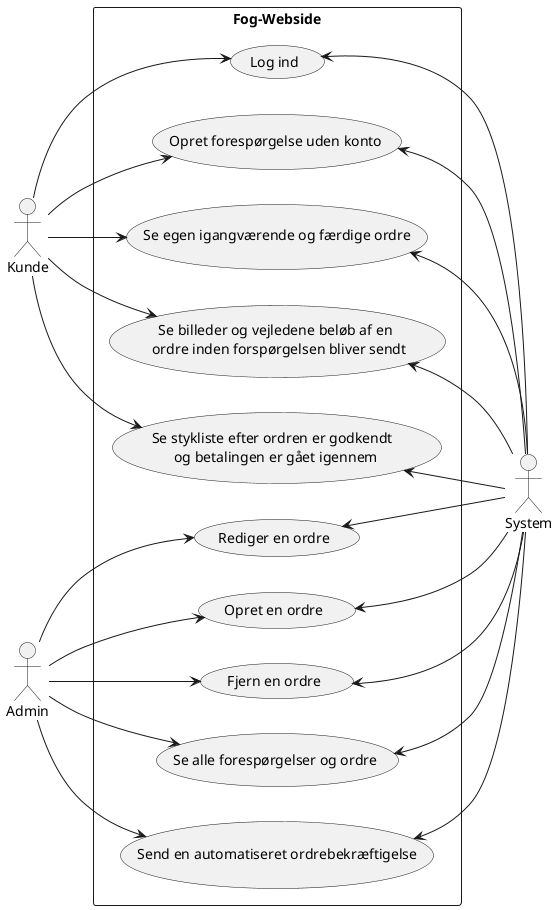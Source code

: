 @startuml
'https://plantuml.com/use-case-diagram
left to right direction

rectangle Fog-Webside {
    usecase "Log ind" as kundeU1
    usecase "Opret en ordre" as adminU1
    usecase "Opret forespørgelse uden konto" as kundeU2
    usecase "Se alle forespørgelser og ordre" as adminU2
    usecase "Se egen igangværende og færdige ordre" as kundeU3
    usecase "Rediger en ordre" as adminU3
    usecase "Fjern en ordre" as adminU4
    usecase "Se billeder og vejledene beløb af en \n ordre inden forspørgelsen bliver sendt" as kundeU4
    usecase "Se stykliste efter ordren er godkendt \n og betalingen er gået igennem" as kundeU5
    usecase "Send en automatiseret ordrebekræftigelse" as adminU5
}

:Kunde: as Kunde
Kunde --> kundeU1
Admin --> adminU1
Kunde --> kundeU2
Admin --> adminU2
Kunde --> kundeU3
Admin --> adminU3
Admin --> adminU4
Kunde --> kundeU4
Kunde --> kundeU5
Admin --> adminU5
kundeU1 <-- System
kundeU2 <-- System
kundeU3 <-- System
kundeU4 <-- System
kundeU5 <-- System
adminU1 <-- System
adminU2 <-- System
adminU3 <-- System
adminU4 <-- System
adminU5 <-- System

@enduml